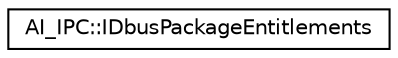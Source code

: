 digraph "Graphical Class Hierarchy"
{
 // LATEX_PDF_SIZE
  edge [fontname="Helvetica",fontsize="10",labelfontname="Helvetica",labelfontsize="10"];
  node [fontname="Helvetica",fontsize="10",shape=record];
  rankdir="LR";
  Node0 [label="AI_IPC::IDbusPackageEntitlements",height=0.2,width=0.4,color="black", fillcolor="white", style="filled",URL="$classAI__IPC_1_1IDbusPackageEntitlements.html",tooltip=" "];
}
